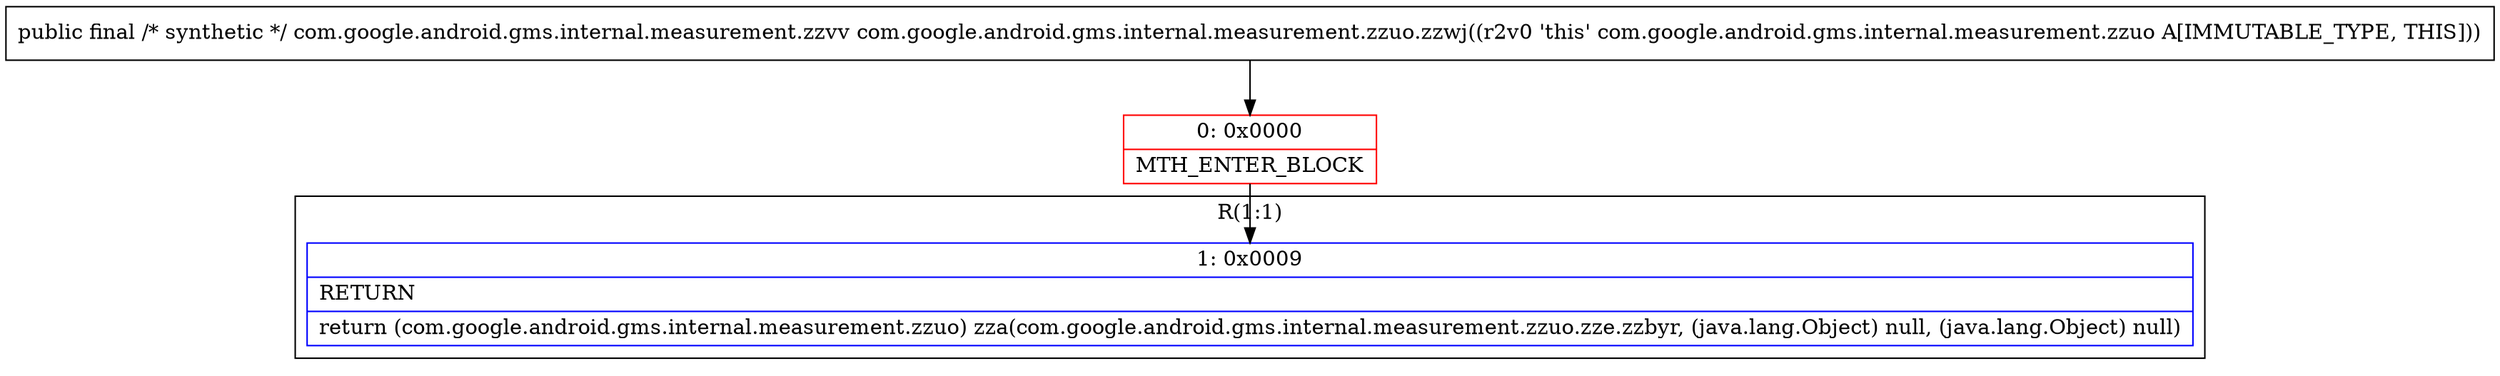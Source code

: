 digraph "CFG forcom.google.android.gms.internal.measurement.zzuo.zzwj()Lcom\/google\/android\/gms\/internal\/measurement\/zzvv;" {
subgraph cluster_Region_1048848283 {
label = "R(1:1)";
node [shape=record,color=blue];
Node_1 [shape=record,label="{1\:\ 0x0009|RETURN\l|return (com.google.android.gms.internal.measurement.zzuo) zza(com.google.android.gms.internal.measurement.zzuo.zze.zzbyr, (java.lang.Object) null, (java.lang.Object) null)\l}"];
}
Node_0 [shape=record,color=red,label="{0\:\ 0x0000|MTH_ENTER_BLOCK\l}"];
MethodNode[shape=record,label="{public final \/* synthetic *\/ com.google.android.gms.internal.measurement.zzvv com.google.android.gms.internal.measurement.zzuo.zzwj((r2v0 'this' com.google.android.gms.internal.measurement.zzuo A[IMMUTABLE_TYPE, THIS])) }"];
MethodNode -> Node_0;
Node_0 -> Node_1;
}

